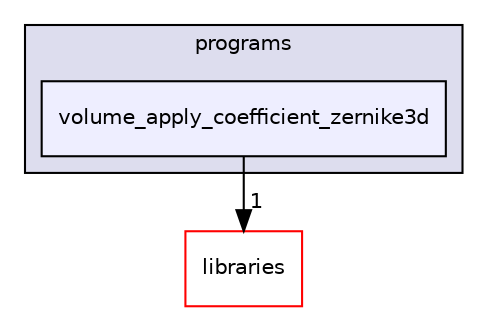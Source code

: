 digraph "xmipp/applications/programs/volume_apply_coefficient_zernike3d" {
  compound=true
  node [ fontsize="10", fontname="Helvetica"];
  edge [ labelfontsize="10", labelfontname="Helvetica"];
  subgraph clusterdir_592b16dc4070b933e5655da2b0d20bbb {
    graph [ bgcolor="#ddddee", pencolor="black", label="programs" fontname="Helvetica", fontsize="10", URL="dir_592b16dc4070b933e5655da2b0d20bbb.html"]
  dir_47075ad94aaa94b4ee7c7cc1ae30104b [shape=box, label="volume_apply_coefficient_zernike3d", style="filled", fillcolor="#eeeeff", pencolor="black", URL="dir_47075ad94aaa94b4ee7c7cc1ae30104b.html"];
  }
  dir_29dba3f3840f20df3b04d1972e99046b [shape=box label="libraries" fillcolor="white" style="filled" color="red" URL="dir_29dba3f3840f20df3b04d1972e99046b.html"];
  dir_47075ad94aaa94b4ee7c7cc1ae30104b->dir_29dba3f3840f20df3b04d1972e99046b [headlabel="1", labeldistance=1.5 headhref="dir_000259_000027.html"];
}
